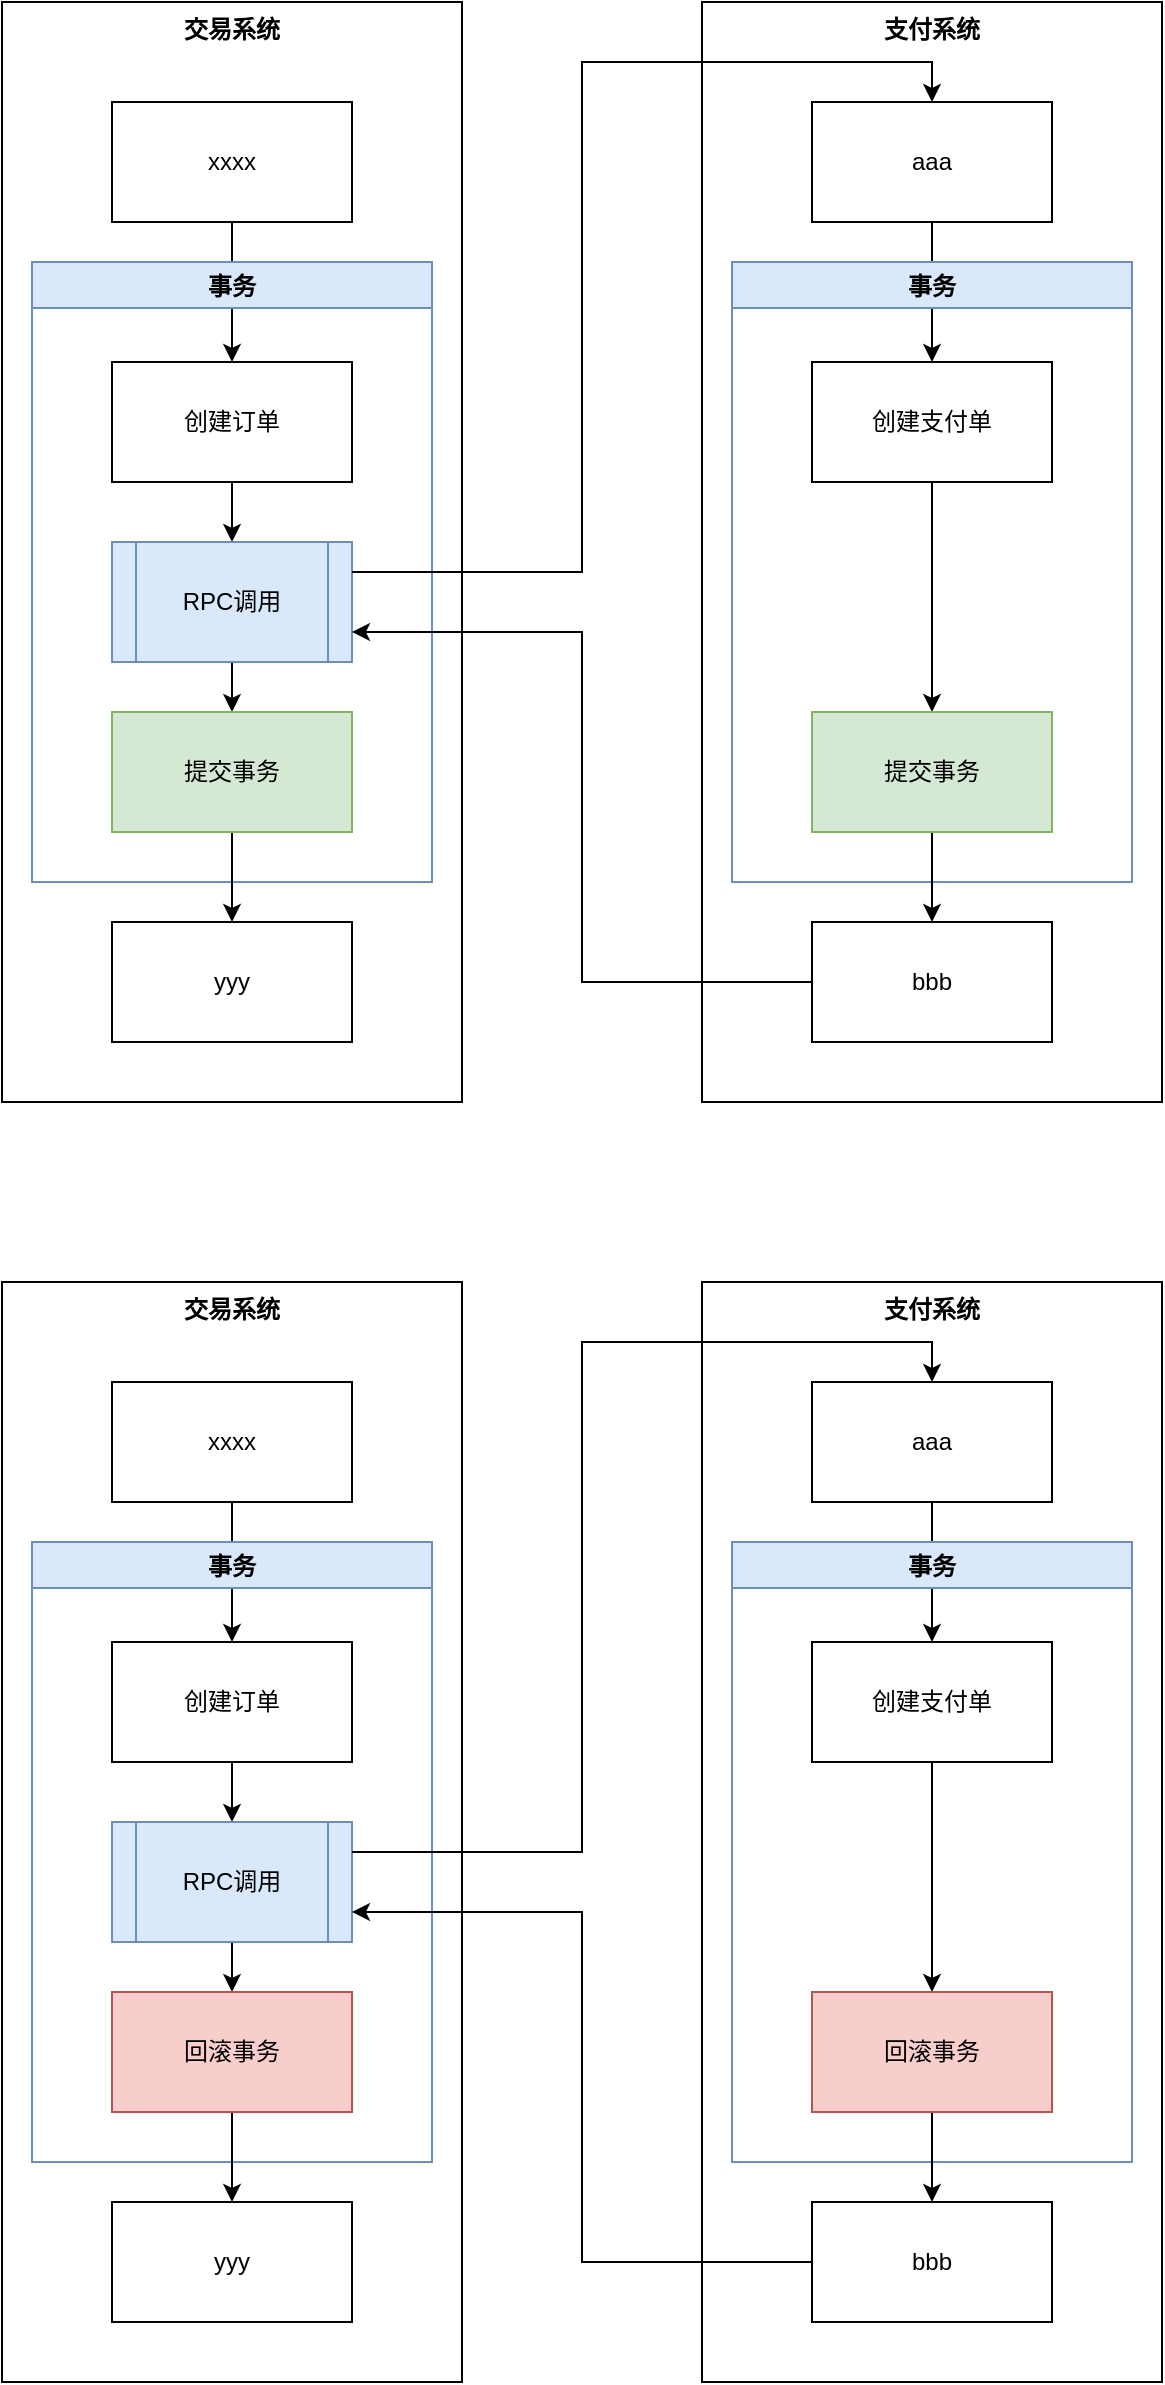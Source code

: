 <mxfile version="20.3.2" type="github">
  <diagram id="gUfImMvI6HA2ibjVi8Yo" name="第 1 页">
    <mxGraphModel dx="1426" dy="794" grid="1" gridSize="10" guides="1" tooltips="1" connect="1" arrows="1" fold="1" page="1" pageScale="1" pageWidth="827" pageHeight="1169" math="0" shadow="0">
      <root>
        <mxCell id="0" />
        <mxCell id="1" parent="0" />
        <mxCell id="FC1-o9Rjn76wEDgKJpTY-1" value="交易系统" style="rounded=0;whiteSpace=wrap;html=1;verticalAlign=top;fontStyle=1" vertex="1" parent="1">
          <mxGeometry x="140" y="20" width="230" height="550" as="geometry" />
        </mxCell>
        <mxCell id="FC1-o9Rjn76wEDgKJpTY-22" style="edgeStyle=orthogonalEdgeStyle;rounded=0;orthogonalLoop=1;jettySize=auto;html=1;entryX=0.5;entryY=0;entryDx=0;entryDy=0;" edge="1" parent="1" source="FC1-o9Rjn76wEDgKJpTY-2" target="FC1-o9Rjn76wEDgKJpTY-4">
          <mxGeometry relative="1" as="geometry" />
        </mxCell>
        <mxCell id="FC1-o9Rjn76wEDgKJpTY-2" value="xxxx" style="rounded=0;whiteSpace=wrap;html=1;" vertex="1" parent="1">
          <mxGeometry x="195" y="70" width="120" height="60" as="geometry" />
        </mxCell>
        <mxCell id="FC1-o9Rjn76wEDgKJpTY-3" value="事务" style="swimlane;fillColor=#dae8fc;strokeColor=#6c8ebf;" vertex="1" parent="1">
          <mxGeometry x="155" y="150" width="200" height="310" as="geometry" />
        </mxCell>
        <mxCell id="FC1-o9Rjn76wEDgKJpTY-23" style="edgeStyle=orthogonalEdgeStyle;rounded=0;orthogonalLoop=1;jettySize=auto;html=1;entryX=0.5;entryY=0;entryDx=0;entryDy=0;" edge="1" parent="1" source="FC1-o9Rjn76wEDgKJpTY-4" target="FC1-o9Rjn76wEDgKJpTY-6">
          <mxGeometry relative="1" as="geometry" />
        </mxCell>
        <mxCell id="FC1-o9Rjn76wEDgKJpTY-4" value="创建订单" style="rounded=0;whiteSpace=wrap;html=1;" vertex="1" parent="1">
          <mxGeometry x="195" y="200" width="120" height="60" as="geometry" />
        </mxCell>
        <mxCell id="FC1-o9Rjn76wEDgKJpTY-21" value="" style="edgeStyle=orthogonalEdgeStyle;rounded=0;orthogonalLoop=1;jettySize=auto;html=1;" edge="1" parent="1" source="FC1-o9Rjn76wEDgKJpTY-6" target="FC1-o9Rjn76wEDgKJpTY-7">
          <mxGeometry relative="1" as="geometry" />
        </mxCell>
        <mxCell id="FC1-o9Rjn76wEDgKJpTY-6" value="RPC调用" style="shape=process;whiteSpace=wrap;html=1;backgroundOutline=1;fillColor=#dae8fc;strokeColor=#6c8ebf;" vertex="1" parent="1">
          <mxGeometry x="195" y="290" width="120" height="60" as="geometry" />
        </mxCell>
        <mxCell id="FC1-o9Rjn76wEDgKJpTY-24" style="edgeStyle=orthogonalEdgeStyle;rounded=0;orthogonalLoop=1;jettySize=auto;html=1;entryX=0.5;entryY=0;entryDx=0;entryDy=0;" edge="1" parent="1" source="FC1-o9Rjn76wEDgKJpTY-7" target="FC1-o9Rjn76wEDgKJpTY-8">
          <mxGeometry relative="1" as="geometry" />
        </mxCell>
        <mxCell id="FC1-o9Rjn76wEDgKJpTY-7" value="提交事务" style="rounded=0;whiteSpace=wrap;html=1;fillColor=#d5e8d4;strokeColor=#82b366;" vertex="1" parent="1">
          <mxGeometry x="195" y="375" width="120" height="60" as="geometry" />
        </mxCell>
        <mxCell id="FC1-o9Rjn76wEDgKJpTY-8" value="yyy" style="rounded=0;whiteSpace=wrap;html=1;" vertex="1" parent="1">
          <mxGeometry x="195" y="480" width="120" height="60" as="geometry" />
        </mxCell>
        <mxCell id="FC1-o9Rjn76wEDgKJpTY-9" value="支付系统" style="rounded=0;whiteSpace=wrap;html=1;verticalAlign=top;fontStyle=1" vertex="1" parent="1">
          <mxGeometry x="490" y="20" width="230" height="550" as="geometry" />
        </mxCell>
        <mxCell id="FC1-o9Rjn76wEDgKJpTY-17" style="edgeStyle=orthogonalEdgeStyle;rounded=0;orthogonalLoop=1;jettySize=auto;html=1;entryX=0.5;entryY=0;entryDx=0;entryDy=0;" edge="1" parent="1" source="FC1-o9Rjn76wEDgKJpTY-10" target="FC1-o9Rjn76wEDgKJpTY-12">
          <mxGeometry relative="1" as="geometry" />
        </mxCell>
        <mxCell id="FC1-o9Rjn76wEDgKJpTY-10" value="aaa" style="rounded=0;whiteSpace=wrap;html=1;" vertex="1" parent="1">
          <mxGeometry x="545" y="70" width="120" height="60" as="geometry" />
        </mxCell>
        <mxCell id="FC1-o9Rjn76wEDgKJpTY-11" value="事务" style="swimlane;fillColor=#dae8fc;strokeColor=#6c8ebf;" vertex="1" parent="1">
          <mxGeometry x="505" y="150" width="200" height="310" as="geometry" />
        </mxCell>
        <mxCell id="FC1-o9Rjn76wEDgKJpTY-18" style="edgeStyle=orthogonalEdgeStyle;rounded=0;orthogonalLoop=1;jettySize=auto;html=1;entryX=0.5;entryY=0;entryDx=0;entryDy=0;" edge="1" parent="1" source="FC1-o9Rjn76wEDgKJpTY-12" target="FC1-o9Rjn76wEDgKJpTY-14">
          <mxGeometry relative="1" as="geometry" />
        </mxCell>
        <mxCell id="FC1-o9Rjn76wEDgKJpTY-12" value="创建支付单" style="rounded=0;whiteSpace=wrap;html=1;" vertex="1" parent="1">
          <mxGeometry x="545" y="200" width="120" height="60" as="geometry" />
        </mxCell>
        <mxCell id="FC1-o9Rjn76wEDgKJpTY-19" style="edgeStyle=orthogonalEdgeStyle;rounded=0;orthogonalLoop=1;jettySize=auto;html=1;entryX=0.5;entryY=0;entryDx=0;entryDy=0;" edge="1" parent="1" source="FC1-o9Rjn76wEDgKJpTY-14" target="FC1-o9Rjn76wEDgKJpTY-15">
          <mxGeometry relative="1" as="geometry" />
        </mxCell>
        <mxCell id="FC1-o9Rjn76wEDgKJpTY-14" value="提交事务" style="rounded=0;whiteSpace=wrap;html=1;fillColor=#d5e8d4;strokeColor=#82b366;" vertex="1" parent="1">
          <mxGeometry x="545" y="375" width="120" height="60" as="geometry" />
        </mxCell>
        <mxCell id="FC1-o9Rjn76wEDgKJpTY-20" style="edgeStyle=orthogonalEdgeStyle;rounded=0;orthogonalLoop=1;jettySize=auto;html=1;entryX=1;entryY=0.75;entryDx=0;entryDy=0;" edge="1" parent="1" source="FC1-o9Rjn76wEDgKJpTY-15" target="FC1-o9Rjn76wEDgKJpTY-6">
          <mxGeometry relative="1" as="geometry" />
        </mxCell>
        <mxCell id="FC1-o9Rjn76wEDgKJpTY-15" value="bbb" style="rounded=0;whiteSpace=wrap;html=1;" vertex="1" parent="1">
          <mxGeometry x="545" y="480" width="120" height="60" as="geometry" />
        </mxCell>
        <mxCell id="FC1-o9Rjn76wEDgKJpTY-16" style="edgeStyle=orthogonalEdgeStyle;rounded=0;orthogonalLoop=1;jettySize=auto;html=1;entryX=0.5;entryY=0;entryDx=0;entryDy=0;exitX=1;exitY=0.25;exitDx=0;exitDy=0;" edge="1" parent="1" source="FC1-o9Rjn76wEDgKJpTY-6" target="FC1-o9Rjn76wEDgKJpTY-10">
          <mxGeometry relative="1" as="geometry" />
        </mxCell>
        <mxCell id="FC1-o9Rjn76wEDgKJpTY-25" value="交易系统" style="rounded=0;whiteSpace=wrap;html=1;verticalAlign=top;fontStyle=1" vertex="1" parent="1">
          <mxGeometry x="140" y="660" width="230" height="550" as="geometry" />
        </mxCell>
        <mxCell id="FC1-o9Rjn76wEDgKJpTY-26" style="edgeStyle=orthogonalEdgeStyle;rounded=0;orthogonalLoop=1;jettySize=auto;html=1;entryX=0.5;entryY=0;entryDx=0;entryDy=0;" edge="1" parent="1" source="FC1-o9Rjn76wEDgKJpTY-27" target="FC1-o9Rjn76wEDgKJpTY-30">
          <mxGeometry relative="1" as="geometry" />
        </mxCell>
        <mxCell id="FC1-o9Rjn76wEDgKJpTY-27" value="xxxx" style="rounded=0;whiteSpace=wrap;html=1;" vertex="1" parent="1">
          <mxGeometry x="195" y="710" width="120" height="60" as="geometry" />
        </mxCell>
        <mxCell id="FC1-o9Rjn76wEDgKJpTY-28" value="事务" style="swimlane;fillColor=#dae8fc;strokeColor=#6c8ebf;" vertex="1" parent="1">
          <mxGeometry x="155" y="790" width="200" height="310" as="geometry" />
        </mxCell>
        <mxCell id="FC1-o9Rjn76wEDgKJpTY-29" style="edgeStyle=orthogonalEdgeStyle;rounded=0;orthogonalLoop=1;jettySize=auto;html=1;entryX=0.5;entryY=0;entryDx=0;entryDy=0;" edge="1" parent="1" source="FC1-o9Rjn76wEDgKJpTY-30" target="FC1-o9Rjn76wEDgKJpTY-32">
          <mxGeometry relative="1" as="geometry" />
        </mxCell>
        <mxCell id="FC1-o9Rjn76wEDgKJpTY-30" value="创建订单" style="rounded=0;whiteSpace=wrap;html=1;" vertex="1" parent="1">
          <mxGeometry x="195" y="840" width="120" height="60" as="geometry" />
        </mxCell>
        <mxCell id="FC1-o9Rjn76wEDgKJpTY-31" value="" style="edgeStyle=orthogonalEdgeStyle;rounded=0;orthogonalLoop=1;jettySize=auto;html=1;" edge="1" parent="1" source="FC1-o9Rjn76wEDgKJpTY-32" target="FC1-o9Rjn76wEDgKJpTY-34">
          <mxGeometry relative="1" as="geometry" />
        </mxCell>
        <mxCell id="FC1-o9Rjn76wEDgKJpTY-32" value="RPC调用" style="shape=process;whiteSpace=wrap;html=1;backgroundOutline=1;fillColor=#dae8fc;strokeColor=#6c8ebf;" vertex="1" parent="1">
          <mxGeometry x="195" y="930" width="120" height="60" as="geometry" />
        </mxCell>
        <mxCell id="FC1-o9Rjn76wEDgKJpTY-33" style="edgeStyle=orthogonalEdgeStyle;rounded=0;orthogonalLoop=1;jettySize=auto;html=1;entryX=0.5;entryY=0;entryDx=0;entryDy=0;" edge="1" parent="1" source="FC1-o9Rjn76wEDgKJpTY-34" target="FC1-o9Rjn76wEDgKJpTY-35">
          <mxGeometry relative="1" as="geometry" />
        </mxCell>
        <mxCell id="FC1-o9Rjn76wEDgKJpTY-34" value="回滚事务" style="rounded=0;whiteSpace=wrap;html=1;fillColor=#f8cecc;strokeColor=#b85450;" vertex="1" parent="1">
          <mxGeometry x="195" y="1015" width="120" height="60" as="geometry" />
        </mxCell>
        <mxCell id="FC1-o9Rjn76wEDgKJpTY-35" value="yyy" style="rounded=0;whiteSpace=wrap;html=1;" vertex="1" parent="1">
          <mxGeometry x="195" y="1120" width="120" height="60" as="geometry" />
        </mxCell>
        <mxCell id="FC1-o9Rjn76wEDgKJpTY-36" value="支付系统" style="rounded=0;whiteSpace=wrap;html=1;verticalAlign=top;fontStyle=1" vertex="1" parent="1">
          <mxGeometry x="490" y="660" width="230" height="550" as="geometry" />
        </mxCell>
        <mxCell id="FC1-o9Rjn76wEDgKJpTY-37" style="edgeStyle=orthogonalEdgeStyle;rounded=0;orthogonalLoop=1;jettySize=auto;html=1;entryX=0.5;entryY=0;entryDx=0;entryDy=0;" edge="1" parent="1" source="FC1-o9Rjn76wEDgKJpTY-38" target="FC1-o9Rjn76wEDgKJpTY-41">
          <mxGeometry relative="1" as="geometry" />
        </mxCell>
        <mxCell id="FC1-o9Rjn76wEDgKJpTY-38" value="aaa" style="rounded=0;whiteSpace=wrap;html=1;" vertex="1" parent="1">
          <mxGeometry x="545" y="710" width="120" height="60" as="geometry" />
        </mxCell>
        <mxCell id="FC1-o9Rjn76wEDgKJpTY-39" value="事务" style="swimlane;fillColor=#dae8fc;strokeColor=#6c8ebf;" vertex="1" parent="1">
          <mxGeometry x="505" y="790" width="200" height="310" as="geometry" />
        </mxCell>
        <mxCell id="FC1-o9Rjn76wEDgKJpTY-40" style="edgeStyle=orthogonalEdgeStyle;rounded=0;orthogonalLoop=1;jettySize=auto;html=1;entryX=0.5;entryY=0;entryDx=0;entryDy=0;" edge="1" parent="1" source="FC1-o9Rjn76wEDgKJpTY-41" target="FC1-o9Rjn76wEDgKJpTY-43">
          <mxGeometry relative="1" as="geometry" />
        </mxCell>
        <mxCell id="FC1-o9Rjn76wEDgKJpTY-41" value="创建支付单" style="rounded=0;whiteSpace=wrap;html=1;" vertex="1" parent="1">
          <mxGeometry x="545" y="840" width="120" height="60" as="geometry" />
        </mxCell>
        <mxCell id="FC1-o9Rjn76wEDgKJpTY-42" style="edgeStyle=orthogonalEdgeStyle;rounded=0;orthogonalLoop=1;jettySize=auto;html=1;entryX=0.5;entryY=0;entryDx=0;entryDy=0;" edge="1" parent="1" source="FC1-o9Rjn76wEDgKJpTY-43" target="FC1-o9Rjn76wEDgKJpTY-45">
          <mxGeometry relative="1" as="geometry" />
        </mxCell>
        <mxCell id="FC1-o9Rjn76wEDgKJpTY-43" value="回滚事务" style="rounded=0;whiteSpace=wrap;html=1;fillColor=#f8cecc;strokeColor=#b85450;" vertex="1" parent="1">
          <mxGeometry x="545" y="1015" width="120" height="60" as="geometry" />
        </mxCell>
        <mxCell id="FC1-o9Rjn76wEDgKJpTY-44" style="edgeStyle=orthogonalEdgeStyle;rounded=0;orthogonalLoop=1;jettySize=auto;html=1;entryX=1;entryY=0.75;entryDx=0;entryDy=0;" edge="1" parent="1" source="FC1-o9Rjn76wEDgKJpTY-45" target="FC1-o9Rjn76wEDgKJpTY-32">
          <mxGeometry relative="1" as="geometry" />
        </mxCell>
        <mxCell id="FC1-o9Rjn76wEDgKJpTY-45" value="bbb" style="rounded=0;whiteSpace=wrap;html=1;" vertex="1" parent="1">
          <mxGeometry x="545" y="1120" width="120" height="60" as="geometry" />
        </mxCell>
        <mxCell id="FC1-o9Rjn76wEDgKJpTY-46" style="edgeStyle=orthogonalEdgeStyle;rounded=0;orthogonalLoop=1;jettySize=auto;html=1;entryX=0.5;entryY=0;entryDx=0;entryDy=0;exitX=1;exitY=0.25;exitDx=0;exitDy=0;" edge="1" parent="1" source="FC1-o9Rjn76wEDgKJpTY-32" target="FC1-o9Rjn76wEDgKJpTY-38">
          <mxGeometry relative="1" as="geometry" />
        </mxCell>
      </root>
    </mxGraphModel>
  </diagram>
</mxfile>
